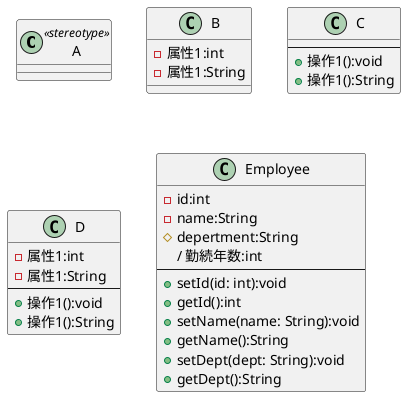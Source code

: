 @startuml
' skinparam classAttributeIconSize 0
class A <<stereotype>>{

}
class B {
- 属性1:int
- 属性1:String
}
class C {
---
+ 操作1():void
+ 操作1():String
}
class D {
- 属性1:int
- 属性1:String
---
+ 操作1():void
+ 操作1():String
}

class Employee {
- id:int
- name:String
# depertment:String
/ 勤続年数:int
---
+ setId(id: int):void
+ getId():int
+ setName(name: String):void
+ getName():String
+ setDept(dept: String):void
+ getDept():String
}
@endrtuml